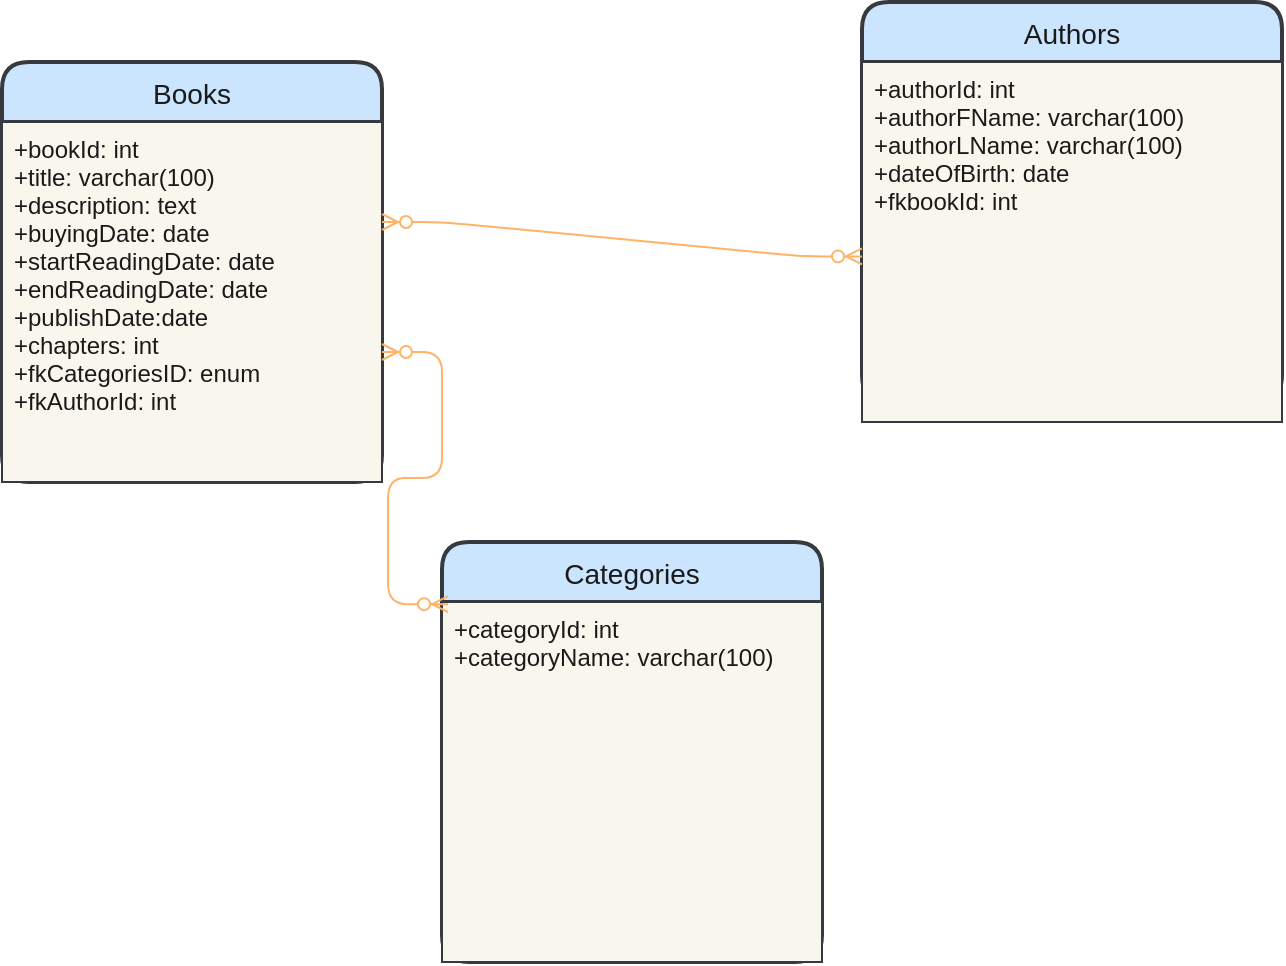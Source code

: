 <mxfile>
    <diagram id="NhyFRNF5jW8fj1KOiwIl" name="Page-1">
        <mxGraphModel dx="411" dy="529" grid="1" gridSize="10" guides="1" tooltips="1" connect="1" arrows="1" fold="1" page="1" pageScale="1" pageWidth="827" pageHeight="1169" math="0" shadow="0">
            <root>
                <mxCell id="0"/>
                <mxCell id="1" parent="0"/>
                <mxCell id="27" value="Books" style="swimlane;childLayout=stackLayout;horizontal=1;startSize=30;horizontalStack=0;rounded=1;fontSize=14;fontStyle=0;strokeWidth=2;resizeParent=0;resizeLast=1;shadow=0;dashed=0;align=center;fillColor=#cce5ff;strokeColor=#36393d;fontColor=#1A1A1A;" vertex="1" parent="1">
                    <mxGeometry x="20" y="90" width="190" height="210" as="geometry">
                        <mxRectangle x="140" y="210" width="70" height="30" as="alternateBounds"/>
                    </mxGeometry>
                </mxCell>
                <mxCell id="28" value="+bookId: int&#10;+title: varchar(100)&#10;+description: text&#10;+buyingDate: date&#10;+startReadingDate: date&#10;+endReadingDate: date&#10;+publishDate:date&#10;+chapters: int&#10;+fkCategoriesID: enum&#10;+fkAuthorId: int&#10;" style="align=left;strokeColor=#36393d;fillColor=#f9f7ed;spacingLeft=4;fontSize=12;verticalAlign=top;resizable=0;rotatable=0;part=1;fontColor=#1A1A1A;" vertex="1" parent="27">
                    <mxGeometry y="30" width="190" height="180" as="geometry"/>
                </mxCell>
                <mxCell id="29" value="" style="align=left;strokeColor=#36393d;fillColor=#f9f7ed;spacingLeft=4;fontSize=12;verticalAlign=top;resizable=0;rotatable=0;part=1;fontColor=#1A1A1A;" vertex="1" parent="27">
                    <mxGeometry y="210" width="190" as="geometry"/>
                </mxCell>
                <mxCell id="30" value="Authors" style="swimlane;childLayout=stackLayout;horizontal=1;startSize=30;horizontalStack=0;rounded=1;fontSize=14;fontStyle=0;strokeWidth=2;resizeParent=0;resizeLast=1;shadow=0;dashed=0;align=center;fillColor=#cce5ff;strokeColor=#36393d;fontColor=#1A1A1A;" vertex="1" parent="1">
                    <mxGeometry x="450" y="60" width="210" height="200" as="geometry">
                        <mxRectangle x="140" y="210" width="70" height="30" as="alternateBounds"/>
                    </mxGeometry>
                </mxCell>
                <mxCell id="31" value="+authorId: int&#10;+authorFName: varchar(100)&#10;+authorLName: varchar(100)&#10;+dateOfBirth: date&#10;+fkbookId: int" style="align=left;strokeColor=#36393d;fillColor=#f9f7ed;spacingLeft=4;fontSize=12;verticalAlign=top;resizable=0;rotatable=0;part=1;fontColor=#1A1A1A;" vertex="1" parent="30">
                    <mxGeometry y="30" width="210" height="180" as="geometry"/>
                </mxCell>
                <mxCell id="32" value="" style="align=left;strokeColor=#36393d;fillColor=#f9f7ed;spacingLeft=4;fontSize=12;verticalAlign=top;resizable=0;rotatable=0;part=1;fontColor=#1A1A1A;" vertex="1" parent="30">
                    <mxGeometry y="210" width="210" height="-10" as="geometry"/>
                </mxCell>
                <mxCell id="33" style="edgeStyle=orthogonalEdgeStyle;rounded=0;orthogonalLoop=1;jettySize=auto;html=1;exitX=0.5;exitY=1;exitDx=0;exitDy=0;fontColor=#1A1A1A;" edge="1" parent="30" source="31" target="31">
                    <mxGeometry relative="1" as="geometry"/>
                </mxCell>
                <mxCell id="34" value="Categories" style="swimlane;childLayout=stackLayout;horizontal=1;startSize=30;horizontalStack=0;rounded=1;fontSize=14;fontStyle=0;strokeWidth=2;resizeParent=0;resizeLast=1;shadow=0;dashed=0;align=center;fillColor=#cce5ff;strokeColor=#36393d;fontColor=#1A1A1A;" vertex="1" parent="1">
                    <mxGeometry x="240" y="330" width="190" height="210" as="geometry">
                        <mxRectangle x="140" y="210" width="70" height="30" as="alternateBounds"/>
                    </mxGeometry>
                </mxCell>
                <mxCell id="35" value="+categoryId: int&#10;+categoryName: varchar(100)&#10;&#10;" style="align=left;strokeColor=#36393d;fillColor=#f9f7ed;spacingLeft=4;fontSize=12;verticalAlign=top;resizable=0;rotatable=0;part=1;fontColor=#1A1A1A;" vertex="1" parent="34">
                    <mxGeometry y="30" width="190" height="180" as="geometry"/>
                </mxCell>
                <mxCell id="36" value="" style="align=left;strokeColor=#36393d;fillColor=#f9f7ed;spacingLeft=4;fontSize=12;verticalAlign=top;resizable=0;rotatable=0;part=1;fontColor=#1A1A1A;" vertex="1" parent="34">
                    <mxGeometry y="210" width="190" as="geometry"/>
                </mxCell>
                <mxCell id="37" value="" style="edgeStyle=entityRelationEdgeStyle;fontSize=12;html=1;endArrow=ERzeroToMany;endFill=1;startArrow=ERzeroToMany;fontColor=#1A1A1A;entryX=0.016;entryY=0.148;entryDx=0;entryDy=0;entryPerimeter=0;fillColor=#ffff88;strokeColor=#FFB366;" edge="1" parent="1" target="34">
                    <mxGeometry width="100" height="100" relative="1" as="geometry">
                        <mxPoint x="210" y="235" as="sourcePoint"/>
                        <mxPoint x="310" y="135" as="targetPoint"/>
                    </mxGeometry>
                </mxCell>
                <mxCell id="38" value="" style="edgeStyle=entityRelationEdgeStyle;fontSize=12;html=1;endArrow=ERzeroToMany;endFill=1;startArrow=ERzeroToMany;fontColor=#1A1A1A;entryX=0;entryY=0.54;entryDx=0;entryDy=0;entryPerimeter=0;strokeColor=#FFB366;" edge="1" parent="1" target="31">
                    <mxGeometry width="100" height="100" relative="1" as="geometry">
                        <mxPoint x="210" y="170" as="sourcePoint"/>
                        <mxPoint x="510" y="220" as="targetPoint"/>
                    </mxGeometry>
                </mxCell>
            </root>
        </mxGraphModel>
    </diagram>
</mxfile>